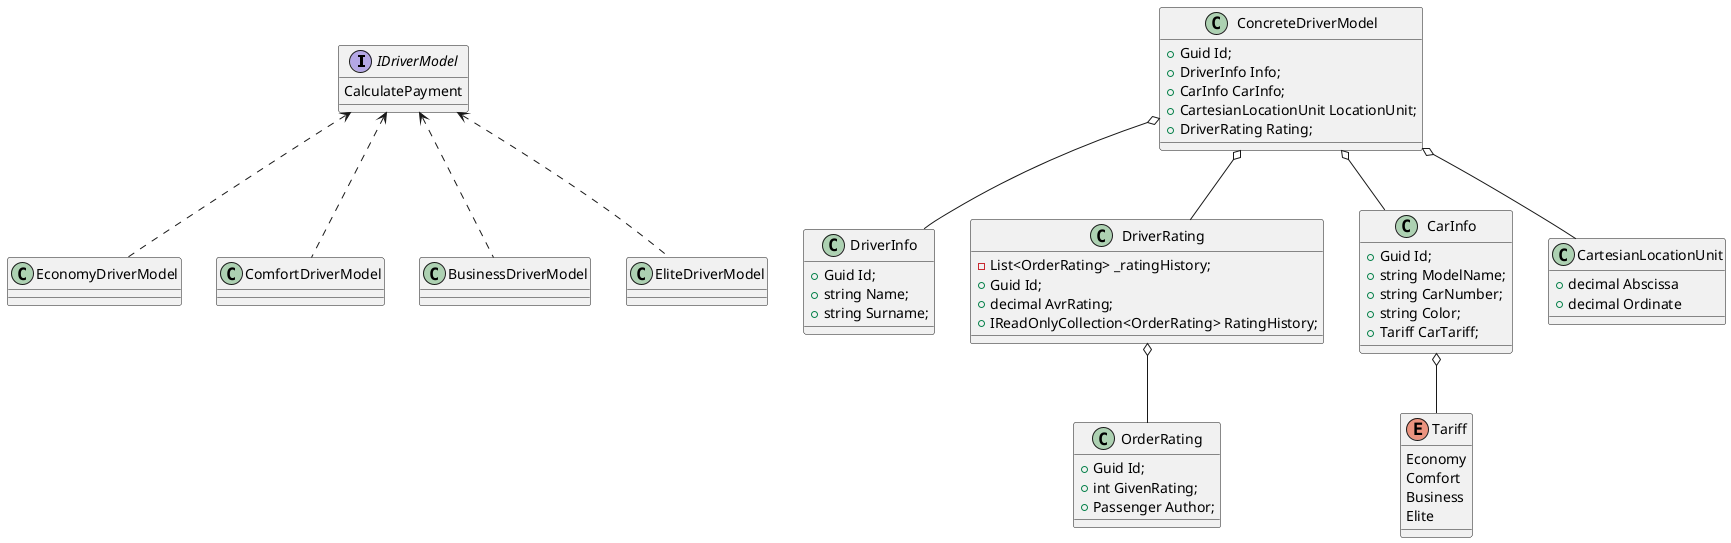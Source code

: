 ﻿@startuml
'https://plantuml.com/class-diagram

interface IDriverModel
{
    CalculatePayment
}

class EconomyDriverModel
class ComfortDriverModel
class BusinessDriverModel
class EliteDriverModel

IDriverModel <.. EconomyDriverModel
IDriverModel <.. ComfortDriverModel
IDriverModel <.. BusinessDriverModel
IDriverModel <.. EliteDriverModel

class ConcreteDriverModel
{
    +Guid Id;
    +DriverInfo Info;
    +CarInfo CarInfo;
    +CartesianLocationUnit LocationUnit;
    +DriverRating Rating;
}

class DriverInfo
{
    +Guid Id;
    +string Name;
    +string Surname;
}

class DriverRating
{ 
    -List<OrderRating> _ratingHistory;
    +Guid Id;
    +decimal AvrRating;
    +IReadOnlyCollection<OrderRating> RatingHistory;
}

class OrderRating
{
    +Guid Id;
    +int GivenRating;
    +Passenger Author;
}

class CarInfo
{
    +Guid Id;
    +string ModelName;
    +string CarNumber;
    +string Color;
    +Tariff CarTariff;
}

class CartesianLocationUnit
{
    +decimal Abscissa
    +decimal Ordinate
}

enum Tariff
{
    Economy
    Comfort
    Business
    Elite
}

ConcreteDriverModel o-- DriverRating
ConcreteDriverModel o-- DriverInfo
ConcreteDriverModel o-- CarInfo
ConcreteDriverModel o-- CartesianLocationUnit

DriverRating o-- OrderRating

CarInfo o-- Tariff

@enduml